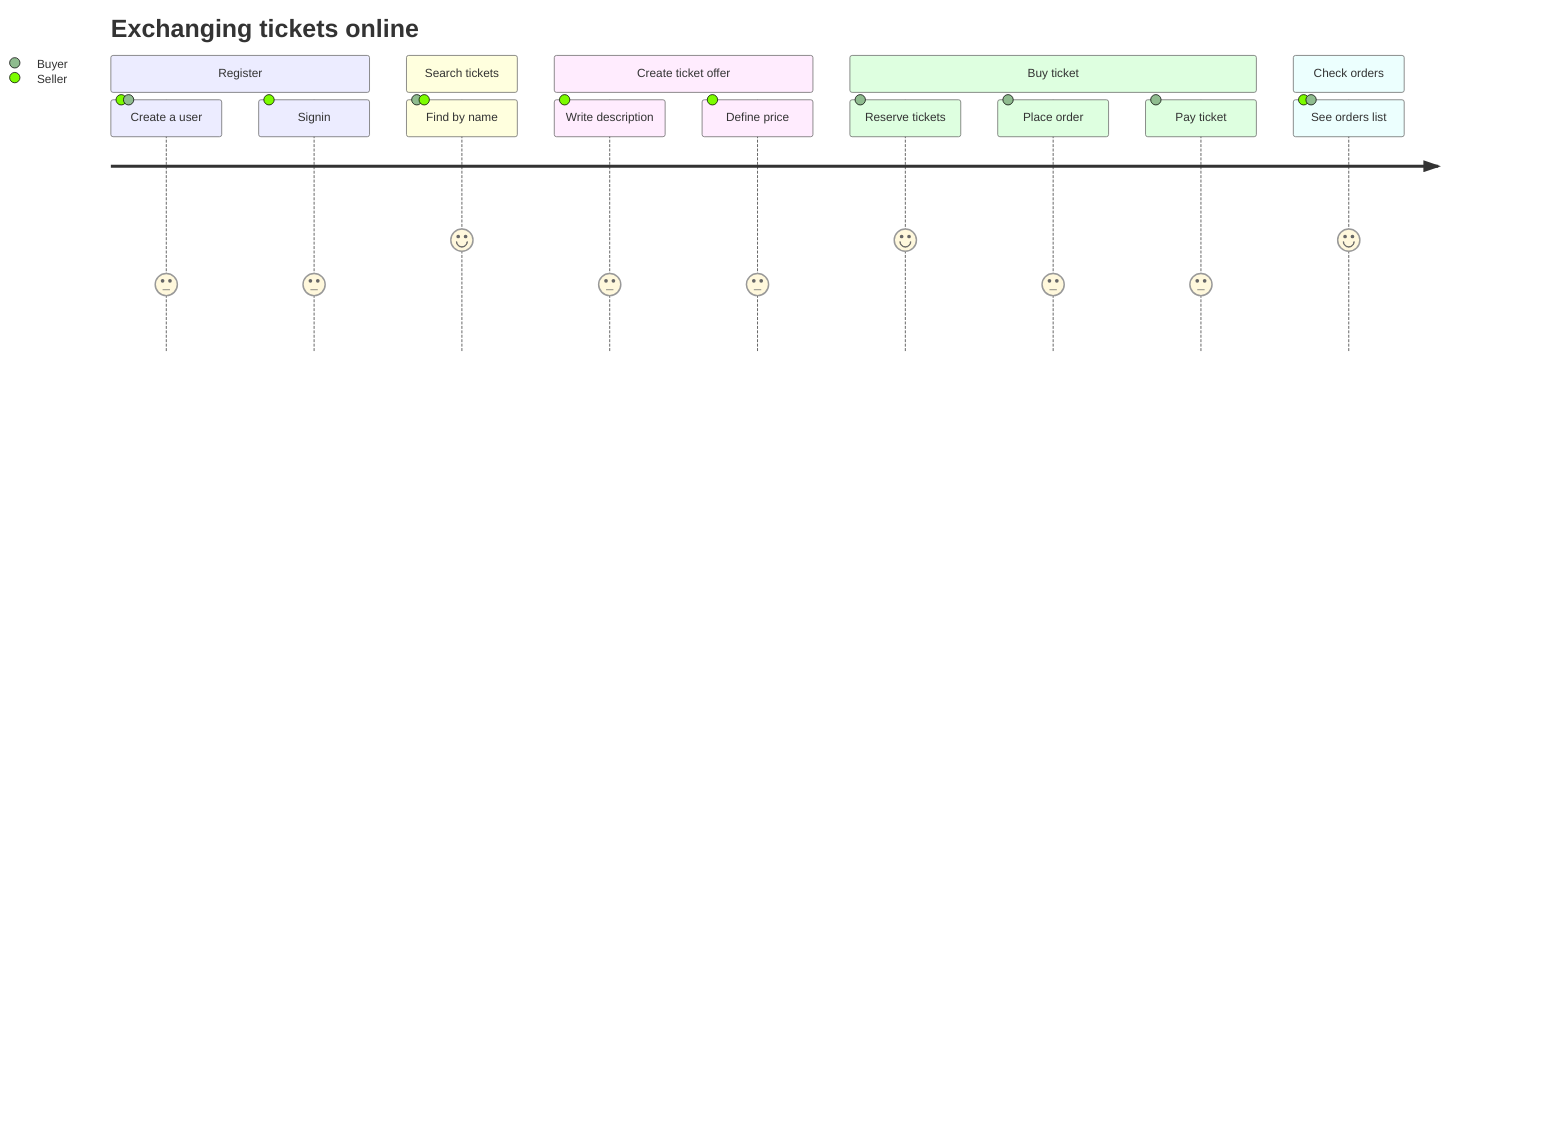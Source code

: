 journey
    title Exchanging tickets online
    section Register
      Create a user: 3: Seller, Buyer
      Signin : 3: Seller
    section Search tickets
      Find by name: 5: Buyer, Seller	  
    section Create ticket offer
      Write description: 3: Seller
      Define price: 3: Seller
    section Buy ticket
      Reserve tickets: 5: Buyer
      Place order: 3: Buyer
      Pay ticket: 3: Buyer	  
    section Check orders
      See orders list: 5: Seller, Buyer